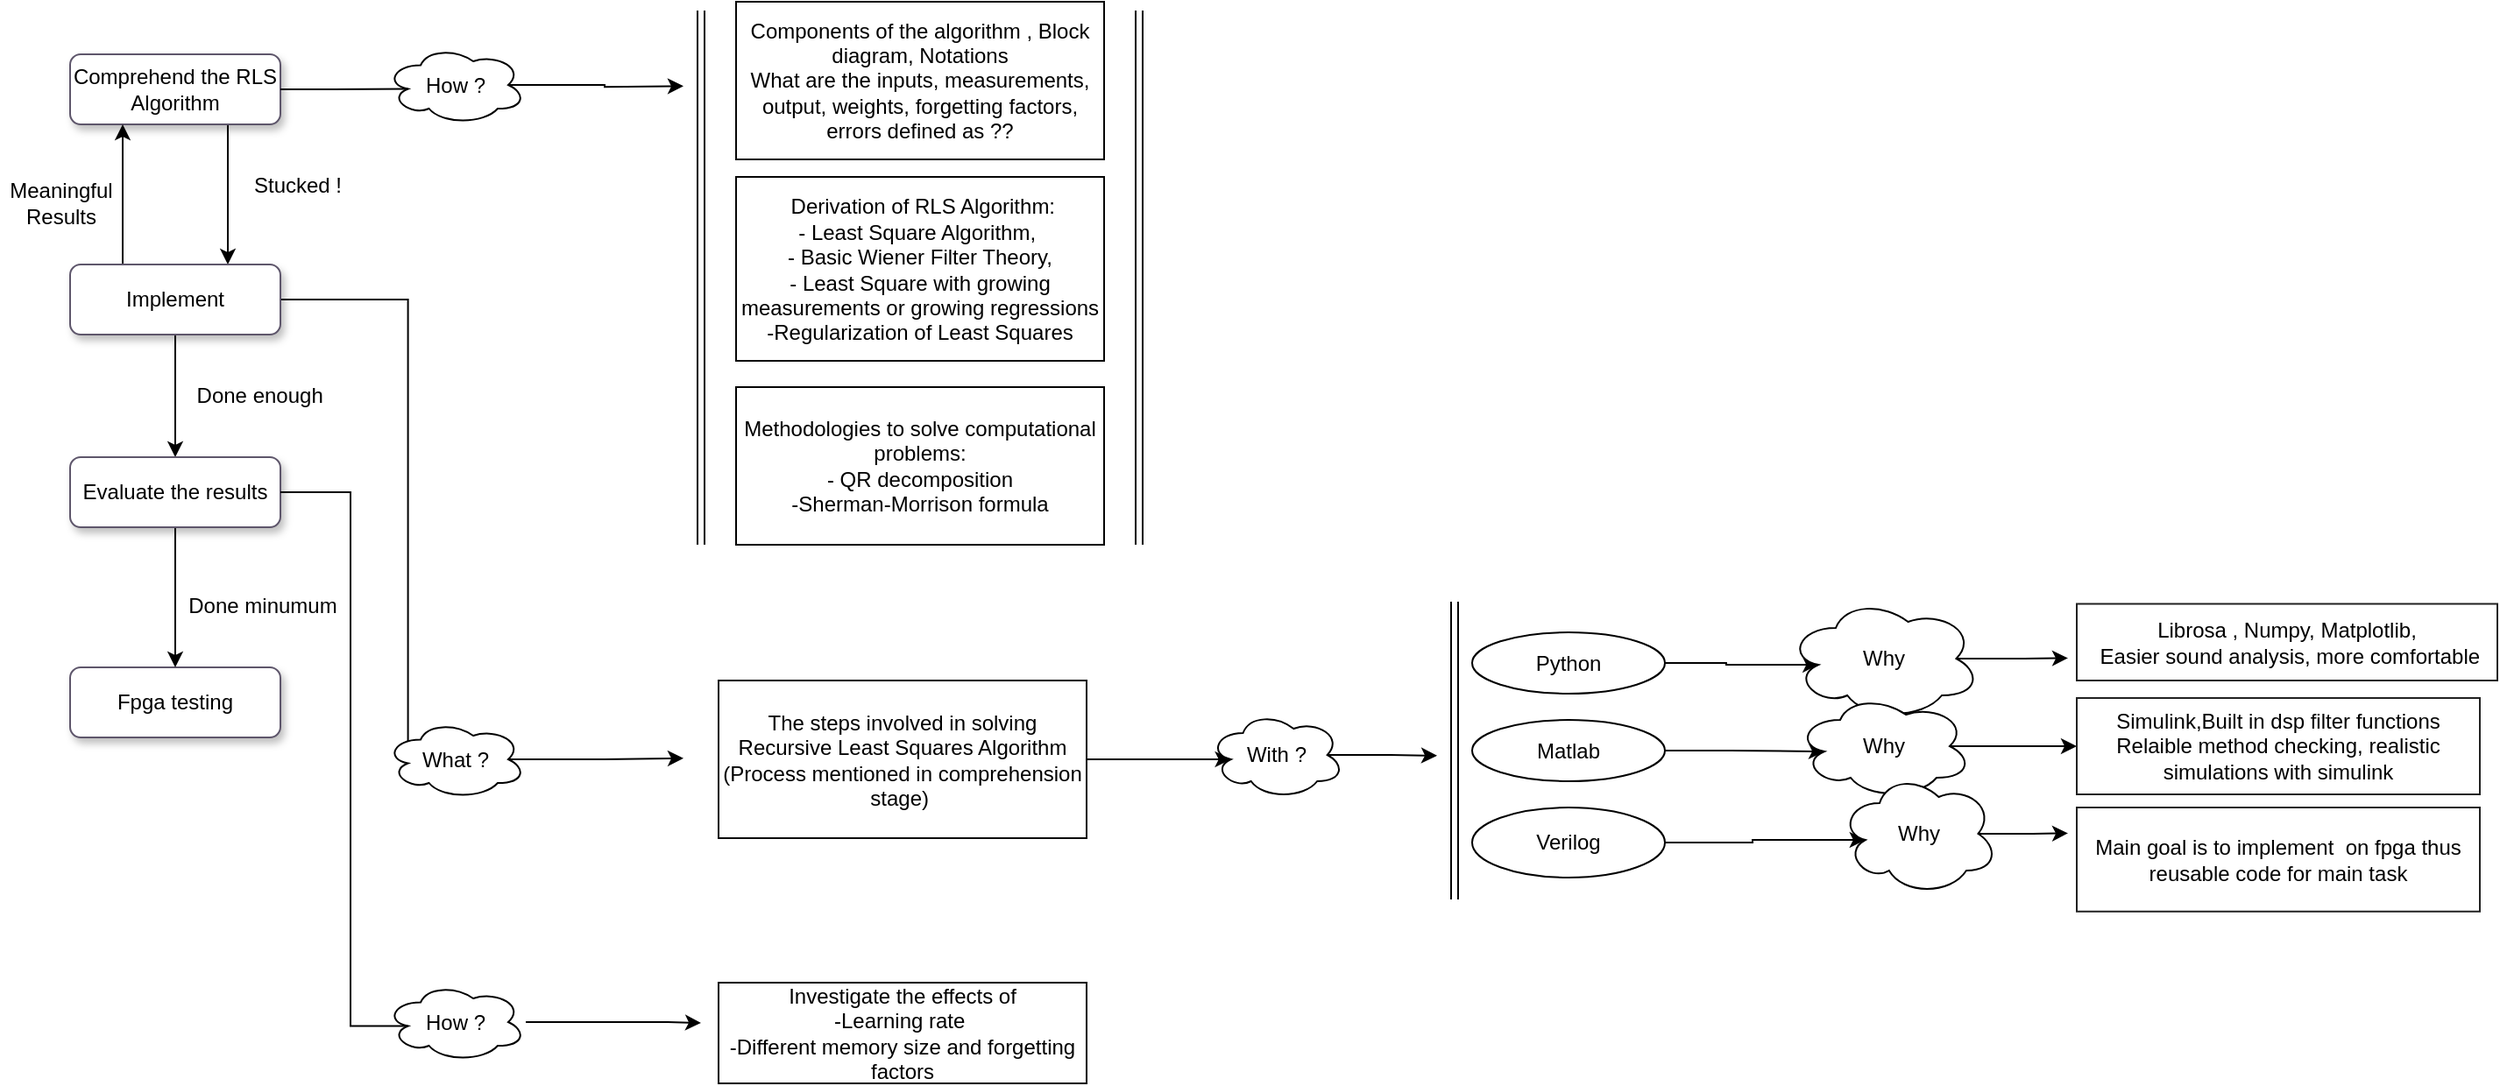 <mxfile version="20.4.2" type="github">
  <diagram id="C5RBs43oDa-KdzZeNtuy" name="Page-1">
    <mxGraphModel dx="1488" dy="644" grid="1" gridSize="10" guides="1" tooltips="1" connect="1" arrows="1" fold="1" page="1" pageScale="1" pageWidth="827" pageHeight="1169" math="0" shadow="0">
      <root>
        <mxCell id="WIyWlLk6GJQsqaUBKTNV-0" />
        <mxCell id="WIyWlLk6GJQsqaUBKTNV-1" parent="WIyWlLk6GJQsqaUBKTNV-0" />
        <mxCell id="Co89CZG4XhhGRsz0l_yo-23" style="edgeStyle=orthogonalEdgeStyle;rounded=0;orthogonalLoop=1;jettySize=auto;html=1;exitX=0.75;exitY=1;exitDx=0;exitDy=0;entryX=0.75;entryY=0;entryDx=0;entryDy=0;" edge="1" parent="WIyWlLk6GJQsqaUBKTNV-1" source="WIyWlLk6GJQsqaUBKTNV-3" target="WIyWlLk6GJQsqaUBKTNV-7">
          <mxGeometry relative="1" as="geometry" />
        </mxCell>
        <mxCell id="WIyWlLk6GJQsqaUBKTNV-3" value="Comprehend the RLS Algorithm" style="rounded=1;whiteSpace=wrap;html=1;fontSize=12;glass=0;strokeWidth=1;shadow=1;strokeColor=#5E566B;" parent="WIyWlLk6GJQsqaUBKTNV-1" vertex="1">
          <mxGeometry x="160" y="80" width="120" height="40" as="geometry" />
        </mxCell>
        <mxCell id="09L06VhBTu7cPrgUpHCR-9" style="edgeStyle=orthogonalEdgeStyle;rounded=0;orthogonalLoop=1;jettySize=auto;html=1;exitX=1;exitY=0.5;exitDx=0;exitDy=0;entryX=0.16;entryY=0.55;entryDx=0;entryDy=0;entryPerimeter=0;" parent="WIyWlLk6GJQsqaUBKTNV-1" source="WIyWlLk6GJQsqaUBKTNV-7" target="09L06VhBTu7cPrgUpHCR-11" edge="1">
          <mxGeometry relative="1" as="geometry">
            <mxPoint x="354" y="450" as="targetPoint" />
          </mxGeometry>
        </mxCell>
        <mxCell id="Co89CZG4XhhGRsz0l_yo-16" style="edgeStyle=orthogonalEdgeStyle;rounded=0;orthogonalLoop=1;jettySize=auto;html=1;exitX=0.5;exitY=1;exitDx=0;exitDy=0;entryX=0.5;entryY=0;entryDx=0;entryDy=0;" edge="1" parent="WIyWlLk6GJQsqaUBKTNV-1" source="WIyWlLk6GJQsqaUBKTNV-7" target="WIyWlLk6GJQsqaUBKTNV-12">
          <mxGeometry relative="1" as="geometry" />
        </mxCell>
        <mxCell id="Co89CZG4XhhGRsz0l_yo-24" style="edgeStyle=orthogonalEdgeStyle;rounded=0;orthogonalLoop=1;jettySize=auto;html=1;exitX=0.25;exitY=0;exitDx=0;exitDy=0;entryX=0.25;entryY=1;entryDx=0;entryDy=0;" edge="1" parent="WIyWlLk6GJQsqaUBKTNV-1" source="WIyWlLk6GJQsqaUBKTNV-7" target="WIyWlLk6GJQsqaUBKTNV-3">
          <mxGeometry relative="1" as="geometry" />
        </mxCell>
        <mxCell id="WIyWlLk6GJQsqaUBKTNV-7" value="Implement" style="rounded=1;whiteSpace=wrap;html=1;fontSize=12;glass=0;strokeWidth=1;shadow=1;strokeColor=#5E566B;" parent="WIyWlLk6GJQsqaUBKTNV-1" vertex="1">
          <mxGeometry x="160" y="200" width="120" height="40" as="geometry" />
        </mxCell>
        <mxCell id="WIyWlLk6GJQsqaUBKTNV-11" value="Fpga testing" style="rounded=1;whiteSpace=wrap;html=1;fontSize=12;glass=0;strokeWidth=1;shadow=1;strokeColor=#5E566B;" parent="WIyWlLk6GJQsqaUBKTNV-1" vertex="1">
          <mxGeometry x="160" y="430" width="120" height="40" as="geometry" />
        </mxCell>
        <mxCell id="09L06VhBTu7cPrgUpHCR-1" style="rounded=0;orthogonalLoop=1;jettySize=auto;html=1;exitX=1;exitY=0.5;exitDx=0;exitDy=0;edgeStyle=orthogonalEdgeStyle;startArrow=none;" parent="WIyWlLk6GJQsqaUBKTNV-1" source="09L06VhBTu7cPrgUpHCR-2" edge="1">
          <mxGeometry relative="1" as="geometry">
            <mxPoint x="520" y="633" as="targetPoint" />
            <Array as="points">
              <mxPoint x="500" y="633" />
            </Array>
          </mxGeometry>
        </mxCell>
        <mxCell id="Co89CZG4XhhGRsz0l_yo-15" style="edgeStyle=orthogonalEdgeStyle;rounded=0;orthogonalLoop=1;jettySize=auto;html=1;exitX=0.5;exitY=1;exitDx=0;exitDy=0;entryX=0.5;entryY=0;entryDx=0;entryDy=0;" edge="1" parent="WIyWlLk6GJQsqaUBKTNV-1" source="WIyWlLk6GJQsqaUBKTNV-12" target="WIyWlLk6GJQsqaUBKTNV-11">
          <mxGeometry relative="1" as="geometry" />
        </mxCell>
        <mxCell id="WIyWlLk6GJQsqaUBKTNV-12" value="Evaluate the results" style="rounded=1;whiteSpace=wrap;html=1;fontSize=12;glass=0;strokeWidth=1;shadow=1;strokeColor=#5E566B;" parent="WIyWlLk6GJQsqaUBKTNV-1" vertex="1">
          <mxGeometry x="160" y="310" width="120" height="40" as="geometry" />
        </mxCell>
        <mxCell id="rjRBCouff63aNQr_g-rU-13" style="edgeStyle=orthogonalEdgeStyle;rounded=0;orthogonalLoop=1;jettySize=auto;html=1;exitX=0.875;exitY=0.5;exitDx=0;exitDy=0;exitPerimeter=0;" parent="WIyWlLk6GJQsqaUBKTNV-1" source="rjRBCouff63aNQr_g-rU-11" edge="1">
          <mxGeometry relative="1" as="geometry">
            <mxPoint x="510" y="98.143" as="targetPoint" />
          </mxGeometry>
        </mxCell>
        <mxCell id="rjRBCouff63aNQr_g-rU-11" value="How ?" style="ellipse;shape=cloud;whiteSpace=wrap;html=1;" parent="WIyWlLk6GJQsqaUBKTNV-1" vertex="1">
          <mxGeometry x="340" y="75" width="80" height="45" as="geometry" />
        </mxCell>
        <mxCell id="rjRBCouff63aNQr_g-rU-12" value="" style="edgeStyle=orthogonalEdgeStyle;rounded=0;orthogonalLoop=1;jettySize=auto;html=1;exitX=1;exitY=0.5;exitDx=0;exitDy=0;endArrow=none;entryX=0.16;entryY=0.55;entryDx=0;entryDy=0;entryPerimeter=0;" parent="WIyWlLk6GJQsqaUBKTNV-1" source="WIyWlLk6GJQsqaUBKTNV-3" target="rjRBCouff63aNQr_g-rU-11" edge="1">
          <mxGeometry relative="1" as="geometry">
            <mxPoint x="440" y="99.571" as="targetPoint" />
            <mxPoint x="280" y="100" as="sourcePoint" />
          </mxGeometry>
        </mxCell>
        <mxCell id="rjRBCouff63aNQr_g-rU-14" value="Components of the algorithm , Block diagram, Notations&lt;br&gt;What are the inputs, measurements, output, weights, forgetting factors, errors defined as ??" style="text;html=1;strokeColor=#050505;fillColor=none;align=center;verticalAlign=middle;whiteSpace=wrap;rounded=0;" parent="WIyWlLk6GJQsqaUBKTNV-1" vertex="1">
          <mxGeometry x="540" y="50" width="210" height="90" as="geometry" />
        </mxCell>
        <mxCell id="rjRBCouff63aNQr_g-rU-15" value="&amp;nbsp;Derivation of RLS Algorithm: &lt;br&gt;- Least Square Algorithm,&amp;nbsp;&lt;br&gt;- Basic Wiener Filter Theory, &lt;br&gt;- Least Square with growing measurements or growing regressions&lt;br&gt;-Regularization of Least Squares" style="rounded=0;whiteSpace=wrap;html=1;strokeColor=#050505;" parent="WIyWlLk6GJQsqaUBKTNV-1" vertex="1">
          <mxGeometry x="540" y="150" width="210" height="105" as="geometry" />
        </mxCell>
        <mxCell id="09L06VhBTu7cPrgUpHCR-0" value="Methodologies to solve computational problems:&lt;br&gt;- QR decomposition&lt;br&gt;-Sherman-Morrison formula" style="rounded=0;whiteSpace=wrap;html=1;" parent="WIyWlLk6GJQsqaUBKTNV-1" vertex="1">
          <mxGeometry x="540" y="270" width="210" height="90" as="geometry" />
        </mxCell>
        <mxCell id="09L06VhBTu7cPrgUpHCR-2" value="How ?" style="ellipse;shape=cloud;whiteSpace=wrap;html=1;" parent="WIyWlLk6GJQsqaUBKTNV-1" vertex="1">
          <mxGeometry x="340" y="610" width="80" height="45" as="geometry" />
        </mxCell>
        <mxCell id="09L06VhBTu7cPrgUpHCR-3" value="" style="rounded=0;orthogonalLoop=1;jettySize=auto;html=1;exitX=1;exitY=0.5;exitDx=0;exitDy=0;edgeStyle=orthogonalEdgeStyle;endArrow=none;entryX=0.16;entryY=0.55;entryDx=0;entryDy=0;entryPerimeter=0;" parent="WIyWlLk6GJQsqaUBKTNV-1" source="WIyWlLk6GJQsqaUBKTNV-12" target="09L06VhBTu7cPrgUpHCR-2" edge="1">
          <mxGeometry relative="1" as="geometry">
            <mxPoint x="320" y="640" as="targetPoint" />
            <mxPoint x="280" y="330" as="sourcePoint" />
            <Array as="points">
              <mxPoint x="320" y="330" />
              <mxPoint x="320" y="635" />
            </Array>
          </mxGeometry>
        </mxCell>
        <mxCell id="09L06VhBTu7cPrgUpHCR-4" value="Investigate the effects of &lt;br&gt;-Learning rate&amp;nbsp;&lt;br&gt;-Different memory size and forgetting factors" style="rounded=0;whiteSpace=wrap;html=1;" parent="WIyWlLk6GJQsqaUBKTNV-1" vertex="1">
          <mxGeometry x="530" y="610" width="210" height="57.5" as="geometry" />
        </mxCell>
        <mxCell id="09L06VhBTu7cPrgUpHCR-5" value="" style="shape=link;html=1;rounded=0;" parent="WIyWlLk6GJQsqaUBKTNV-1" edge="1">
          <mxGeometry width="100" relative="1" as="geometry">
            <mxPoint x="520" y="55" as="sourcePoint" />
            <mxPoint x="520" y="360" as="targetPoint" />
          </mxGeometry>
        </mxCell>
        <mxCell id="09L06VhBTu7cPrgUpHCR-6" value="" style="shape=link;html=1;rounded=0;" parent="WIyWlLk6GJQsqaUBKTNV-1" edge="1">
          <mxGeometry width="100" relative="1" as="geometry">
            <mxPoint x="770" y="55" as="sourcePoint" />
            <mxPoint x="770" y="360" as="targetPoint" />
          </mxGeometry>
        </mxCell>
        <mxCell id="09L06VhBTu7cPrgUpHCR-12" style="edgeStyle=orthogonalEdgeStyle;rounded=0;orthogonalLoop=1;jettySize=auto;html=1;exitX=0.875;exitY=0.5;exitDx=0;exitDy=0;exitPerimeter=0;" parent="WIyWlLk6GJQsqaUBKTNV-1" source="09L06VhBTu7cPrgUpHCR-11" edge="1">
          <mxGeometry relative="1" as="geometry">
            <mxPoint x="510" y="481.857" as="targetPoint" />
          </mxGeometry>
        </mxCell>
        <mxCell id="09L06VhBTu7cPrgUpHCR-11" value="What ?" style="ellipse;shape=cloud;whiteSpace=wrap;html=1;" parent="WIyWlLk6GJQsqaUBKTNV-1" vertex="1">
          <mxGeometry x="340" y="460" width="80" height="45" as="geometry" />
        </mxCell>
        <mxCell id="09L06VhBTu7cPrgUpHCR-28" style="edgeStyle=orthogonalEdgeStyle;rounded=0;orthogonalLoop=1;jettySize=auto;html=1;exitX=1;exitY=0.5;exitDx=0;exitDy=0;entryX=0.16;entryY=0.55;entryDx=0;entryDy=0;entryPerimeter=0;" parent="WIyWlLk6GJQsqaUBKTNV-1" source="09L06VhBTu7cPrgUpHCR-14" target="09L06VhBTu7cPrgUpHCR-30" edge="1">
          <mxGeometry relative="1" as="geometry">
            <mxPoint x="1150" y="480.429" as="targetPoint" />
          </mxGeometry>
        </mxCell>
        <mxCell id="09L06VhBTu7cPrgUpHCR-14" value="Matlab" style="ellipse;whiteSpace=wrap;html=1;" parent="WIyWlLk6GJQsqaUBKTNV-1" vertex="1">
          <mxGeometry x="960" y="460" width="110" height="35" as="geometry" />
        </mxCell>
        <mxCell id="09L06VhBTu7cPrgUpHCR-24" style="edgeStyle=orthogonalEdgeStyle;rounded=0;orthogonalLoop=1;jettySize=auto;html=1;exitX=1;exitY=0.5;exitDx=0;exitDy=0;entryX=0.16;entryY=0.55;entryDx=0;entryDy=0;entryPerimeter=0;" parent="WIyWlLk6GJQsqaUBKTNV-1" source="09L06VhBTu7cPrgUpHCR-15" target="09L06VhBTu7cPrgUpHCR-25" edge="1">
          <mxGeometry relative="1" as="geometry">
            <mxPoint x="1140" y="427.571" as="targetPoint" />
          </mxGeometry>
        </mxCell>
        <mxCell id="09L06VhBTu7cPrgUpHCR-15" value="Python" style="ellipse;whiteSpace=wrap;html=1;" parent="WIyWlLk6GJQsqaUBKTNV-1" vertex="1">
          <mxGeometry x="960" y="410" width="110" height="35" as="geometry" />
        </mxCell>
        <mxCell id="09L06VhBTu7cPrgUpHCR-29" style="edgeStyle=orthogonalEdgeStyle;rounded=0;orthogonalLoop=1;jettySize=auto;html=1;exitX=1;exitY=0.5;exitDx=0;exitDy=0;entryX=0.16;entryY=0.55;entryDx=0;entryDy=0;entryPerimeter=0;" parent="WIyWlLk6GJQsqaUBKTNV-1" source="09L06VhBTu7cPrgUpHCR-17" target="09L06VhBTu7cPrgUpHCR-31" edge="1">
          <mxGeometry relative="1" as="geometry">
            <mxPoint x="1160" y="527.571" as="targetPoint" />
          </mxGeometry>
        </mxCell>
        <mxCell id="09L06VhBTu7cPrgUpHCR-17" value="Verilog" style="ellipse;whiteSpace=wrap;html=1;" parent="WIyWlLk6GJQsqaUBKTNV-1" vertex="1">
          <mxGeometry x="960" y="510" width="110" height="40" as="geometry" />
        </mxCell>
        <mxCell id="09L06VhBTu7cPrgUpHCR-23" style="edgeStyle=orthogonalEdgeStyle;rounded=0;orthogonalLoop=1;jettySize=auto;html=1;exitX=1;exitY=0.5;exitDx=0;exitDy=0;entryX=0.16;entryY=0.55;entryDx=0;entryDy=0;entryPerimeter=0;" parent="WIyWlLk6GJQsqaUBKTNV-1" source="09L06VhBTu7cPrgUpHCR-18" target="09L06VhBTu7cPrgUpHCR-21" edge="1">
          <mxGeometry relative="1" as="geometry" />
        </mxCell>
        <mxCell id="09L06VhBTu7cPrgUpHCR-18" value="The steps involved in solving Recursive Least Squares Algorithm&lt;br&gt;(Process mentioned in comprehension stage)&amp;nbsp;" style="text;html=1;strokeColor=#050505;fillColor=none;align=center;verticalAlign=middle;whiteSpace=wrap;rounded=0;" parent="WIyWlLk6GJQsqaUBKTNV-1" vertex="1">
          <mxGeometry x="530" y="437.5" width="210" height="90" as="geometry" />
        </mxCell>
        <mxCell id="Co89CZG4XhhGRsz0l_yo-10" style="edgeStyle=orthogonalEdgeStyle;rounded=0;orthogonalLoop=1;jettySize=auto;html=1;exitX=0.875;exitY=0.5;exitDx=0;exitDy=0;exitPerimeter=0;" edge="1" parent="WIyWlLk6GJQsqaUBKTNV-1" source="09L06VhBTu7cPrgUpHCR-21">
          <mxGeometry relative="1" as="geometry">
            <mxPoint x="940" y="480.429" as="targetPoint" />
          </mxGeometry>
        </mxCell>
        <mxCell id="09L06VhBTu7cPrgUpHCR-21" value="With ?" style="ellipse;shape=cloud;whiteSpace=wrap;html=1;" parent="WIyWlLk6GJQsqaUBKTNV-1" vertex="1">
          <mxGeometry x="810" y="455" width="77" height="50" as="geometry" />
        </mxCell>
        <mxCell id="Co89CZG4XhhGRsz0l_yo-2" style="edgeStyle=orthogonalEdgeStyle;rounded=0;orthogonalLoop=1;jettySize=auto;html=1;exitX=0.875;exitY=0.5;exitDx=0;exitDy=0;exitPerimeter=0;" edge="1" parent="WIyWlLk6GJQsqaUBKTNV-1" source="09L06VhBTu7cPrgUpHCR-25">
          <mxGeometry relative="1" as="geometry">
            <mxPoint x="1300" y="424.714" as="targetPoint" />
          </mxGeometry>
        </mxCell>
        <mxCell id="09L06VhBTu7cPrgUpHCR-25" value="Why" style="ellipse;shape=cloud;whiteSpace=wrap;html=1;" parent="WIyWlLk6GJQsqaUBKTNV-1" vertex="1">
          <mxGeometry x="1140" y="390" width="110" height="70" as="geometry" />
        </mxCell>
        <mxCell id="Co89CZG4XhhGRsz0l_yo-6" style="edgeStyle=orthogonalEdgeStyle;rounded=0;orthogonalLoop=1;jettySize=auto;html=1;exitX=0.875;exitY=0.5;exitDx=0;exitDy=0;exitPerimeter=0;" edge="1" parent="WIyWlLk6GJQsqaUBKTNV-1" source="09L06VhBTu7cPrgUpHCR-30" target="Co89CZG4XhhGRsz0l_yo-5">
          <mxGeometry relative="1" as="geometry" />
        </mxCell>
        <mxCell id="09L06VhBTu7cPrgUpHCR-30" value="Why" style="ellipse;shape=cloud;whiteSpace=wrap;html=1;" parent="WIyWlLk6GJQsqaUBKTNV-1" vertex="1">
          <mxGeometry x="1145" y="445" width="100" height="60" as="geometry" />
        </mxCell>
        <mxCell id="Co89CZG4XhhGRsz0l_yo-7" style="edgeStyle=orthogonalEdgeStyle;rounded=0;orthogonalLoop=1;jettySize=auto;html=1;exitX=0.875;exitY=0.5;exitDx=0;exitDy=0;exitPerimeter=0;" edge="1" parent="WIyWlLk6GJQsqaUBKTNV-1" source="09L06VhBTu7cPrgUpHCR-31">
          <mxGeometry relative="1" as="geometry">
            <mxPoint x="1300" y="524.714" as="targetPoint" />
          </mxGeometry>
        </mxCell>
        <mxCell id="09L06VhBTu7cPrgUpHCR-31" value="Why" style="ellipse;shape=cloud;whiteSpace=wrap;html=1;" parent="WIyWlLk6GJQsqaUBKTNV-1" vertex="1">
          <mxGeometry x="1170" y="490" width="90" height="70" as="geometry" />
        </mxCell>
        <mxCell id="Co89CZG4XhhGRsz0l_yo-4" value="Librosa , Numpy, Matplotlib,&lt;br&gt;&amp;nbsp;Easier sound analysis, more comfortable" style="text;html=1;strokeColor=#212121;fillColor=none;align=center;verticalAlign=middle;whiteSpace=wrap;rounded=0;" vertex="1" parent="WIyWlLk6GJQsqaUBKTNV-1">
          <mxGeometry x="1305" y="393.75" width="240" height="43.75" as="geometry" />
        </mxCell>
        <mxCell id="Co89CZG4XhhGRsz0l_yo-5" value="Simulink,Built in dsp filter functions&lt;br&gt;Relaible method checking, realistic simulations with simulink" style="text;html=1;strokeColor=#212121;fillColor=none;align=center;verticalAlign=middle;whiteSpace=wrap;rounded=0;" vertex="1" parent="WIyWlLk6GJQsqaUBKTNV-1">
          <mxGeometry x="1305" y="447.5" width="230" height="55" as="geometry" />
        </mxCell>
        <mxCell id="Co89CZG4XhhGRsz0l_yo-8" value="Main goal is to implement&amp;nbsp; on fpga thus reusable code for main task" style="text;html=1;strokeColor=#212121;fillColor=none;align=center;verticalAlign=middle;whiteSpace=wrap;rounded=0;" vertex="1" parent="WIyWlLk6GJQsqaUBKTNV-1">
          <mxGeometry x="1305" y="510" width="230" height="59.38" as="geometry" />
        </mxCell>
        <mxCell id="Co89CZG4XhhGRsz0l_yo-11" value="" style="shape=link;html=1;rounded=0;" edge="1" parent="WIyWlLk6GJQsqaUBKTNV-1">
          <mxGeometry width="100" relative="1" as="geometry">
            <mxPoint x="950" y="392.5" as="sourcePoint" />
            <mxPoint x="950" y="562.5" as="targetPoint" />
          </mxGeometry>
        </mxCell>
        <mxCell id="Co89CZG4XhhGRsz0l_yo-17" value="Done enough&amp;nbsp;" style="text;html=1;strokeColor=none;fillColor=none;align=center;verticalAlign=middle;whiteSpace=wrap;rounded=0;" vertex="1" parent="WIyWlLk6GJQsqaUBKTNV-1">
          <mxGeometry x="230" y="260" width="80" height="30" as="geometry" />
        </mxCell>
        <mxCell id="Co89CZG4XhhGRsz0l_yo-19" value="Done minumum" style="text;html=1;strokeColor=none;fillColor=none;align=center;verticalAlign=middle;whiteSpace=wrap;rounded=0;" vertex="1" parent="WIyWlLk6GJQsqaUBKTNV-1">
          <mxGeometry x="220" y="380" width="100" height="30" as="geometry" />
        </mxCell>
        <mxCell id="Co89CZG4XhhGRsz0l_yo-20" value="Stucked !" style="text;html=1;strokeColor=none;fillColor=none;align=center;verticalAlign=middle;whiteSpace=wrap;rounded=0;" vertex="1" parent="WIyWlLk6GJQsqaUBKTNV-1">
          <mxGeometry x="250" y="140" width="80" height="30" as="geometry" />
        </mxCell>
        <mxCell id="Co89CZG4XhhGRsz0l_yo-25" value="Meaningful Results" style="text;html=1;strokeColor=none;fillColor=none;align=center;verticalAlign=middle;whiteSpace=wrap;rounded=0;" vertex="1" parent="WIyWlLk6GJQsqaUBKTNV-1">
          <mxGeometry x="120" y="140" width="70" height="50" as="geometry" />
        </mxCell>
      </root>
    </mxGraphModel>
  </diagram>
</mxfile>
